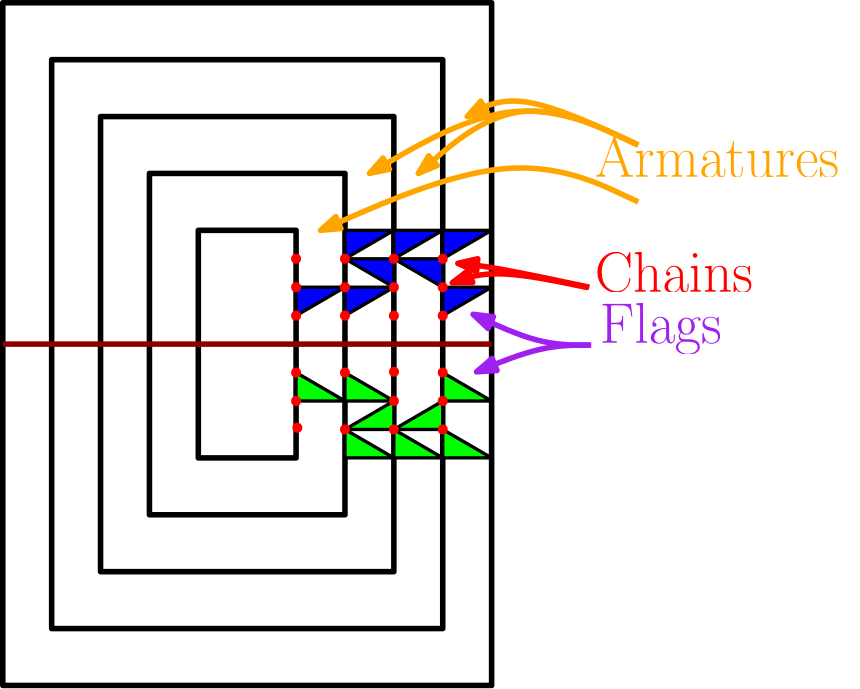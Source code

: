 <?xml version="1.0"?>
<!DOCTYPE ipe SYSTEM "ipe.dtd">
<ipe version="70005" creator="Ipe 7.1.4">
<info created="D:20140708124627" modified="D:20140821200013"/>
<ipestyle name="basic">
<symbol name="arrow/arc(spx)">
<path stroke="sym-stroke" fill="sym-stroke" pen="sym-pen">
0 0 m
-1 0.333 l
-1 -0.333 l
h
</path>
</symbol>
<symbol name="arrow/farc(spx)">
<path stroke="sym-stroke" fill="white" pen="sym-pen">
0 0 m
-1 0.333 l
-1 -0.333 l
h
</path>
</symbol>
<symbol name="mark/circle(sx)" transformations="translations">
<path fill="sym-stroke">
0.6 0 0 0.6 0 0 e
0.4 0 0 0.4 0 0 e
</path>
</symbol>
<symbol name="mark/disk(sx)" transformations="translations">
<path fill="sym-stroke">
0.6 0 0 0.6 0 0 e
</path>
</symbol>
<symbol name="mark/fdisk(sfx)" transformations="translations">
<group>
<path fill="sym-fill">
0.5 0 0 0.5 0 0 e
</path>
<path fill="sym-stroke" fillrule="eofill">
0.6 0 0 0.6 0 0 e
0.4 0 0 0.4 0 0 e
</path>
</group>
</symbol>
<symbol name="mark/box(sx)" transformations="translations">
<path fill="sym-stroke" fillrule="eofill">
-0.6 -0.6 m
0.6 -0.6 l
0.6 0.6 l
-0.6 0.6 l
h
-0.4 -0.4 m
0.4 -0.4 l
0.4 0.4 l
-0.4 0.4 l
h
</path>
</symbol>
<symbol name="mark/square(sx)" transformations="translations">
<path fill="sym-stroke">
-0.6 -0.6 m
0.6 -0.6 l
0.6 0.6 l
-0.6 0.6 l
h
</path>
</symbol>
<symbol name="mark/fsquare(sfx)" transformations="translations">
<group>
<path fill="sym-fill">
-0.5 -0.5 m
0.5 -0.5 l
0.5 0.5 l
-0.5 0.5 l
h
</path>
<path fill="sym-stroke" fillrule="eofill">
-0.6 -0.6 m
0.6 -0.6 l
0.6 0.6 l
-0.6 0.6 l
h
-0.4 -0.4 m
0.4 -0.4 l
0.4 0.4 l
-0.4 0.4 l
h
</path>
</group>
</symbol>
<symbol name="mark/cross(sx)" transformations="translations">
<group>
<path fill="sym-stroke">
-0.43 -0.57 m
0.57 0.43 l
0.43 0.57 l
-0.57 -0.43 l
h
</path>
<path fill="sym-stroke">
-0.43 0.57 m
0.57 -0.43 l
0.43 -0.57 l
-0.57 0.43 l
h
</path>
</group>
</symbol>
<symbol name="arrow/fnormal(spx)">
<path stroke="sym-stroke" fill="white" pen="sym-pen">
0 0 m
-1 0.333 l
-1 -0.333 l
h
</path>
</symbol>
<symbol name="arrow/pointed(spx)">
<path stroke="sym-stroke" fill="sym-stroke" pen="sym-pen">
0 0 m
-1 0.333 l
-0.8 0 l
-1 -0.333 l
h
</path>
</symbol>
<symbol name="arrow/fpointed(spx)">
<path stroke="sym-stroke" fill="white" pen="sym-pen">
0 0 m
-1 0.333 l
-0.8 0 l
-1 -0.333 l
h
</path>
</symbol>
<symbol name="arrow/linear(spx)">
<path stroke="sym-stroke" pen="sym-pen">
-1 0.333 m
0 0 l
-1 -0.333 l
</path>
</symbol>
<symbol name="arrow/fdouble(spx)">
<path stroke="sym-stroke" fill="white" pen="sym-pen">
0 0 m
-1 0.333 l
-1 -0.333 l
h
-1 0 m
-2 0.333 l
-2 -0.333 l
h
</path>
</symbol>
<symbol name="arrow/double(spx)">
<path stroke="sym-stroke" fill="sym-stroke" pen="sym-pen">
0 0 m
-1 0.333 l
-1 -0.333 l
h
-1 0 m
-2 0.333 l
-2 -0.333 l
h
</path>
</symbol>
<pen name="heavier" value="0.8"/>
<pen name="fat" value="1.2"/>
<pen name="ultrafat" value="2"/>
<symbolsize name="large" value="5"/>
<symbolsize name="small" value="2"/>
<symbolsize name="tiny" value="1.1"/>
<arrowsize name="large" value="10"/>
<arrowsize name="small" value="5"/>
<arrowsize name="tiny" value="3"/>
<color name="red" value="1 0 0"/>
<color name="green" value="0 1 0"/>
<color name="blue" value="0 0 1"/>
<color name="yellow" value="1 1 0"/>
<color name="orange" value="1 0.647 0"/>
<color name="gold" value="1 0.843 0"/>
<color name="purple" value="0.627 0.125 0.941"/>
<color name="gray" value="0.745"/>
<color name="brown" value="0.647 0.165 0.165"/>
<color name="navy" value="0 0 0.502"/>
<color name="pink" value="1 0.753 0.796"/>
<color name="seagreen" value="0.18 0.545 0.341"/>
<color name="turquoise" value="0.251 0.878 0.816"/>
<color name="violet" value="0.933 0.51 0.933"/>
<color name="darkblue" value="0 0 0.545"/>
<color name="darkcyan" value="0 0.545 0.545"/>
<color name="darkgray" value="0.663"/>
<color name="darkgreen" value="0 0.392 0"/>
<color name="darkmagenta" value="0.545 0 0.545"/>
<color name="darkorange" value="1 0.549 0"/>
<color name="darkred" value="0.545 0 0"/>
<color name="lightblue" value="0.678 0.847 0.902"/>
<color name="lightcyan" value="0.878 1 1"/>
<color name="lightgray" value="0.827"/>
<color name="lightgreen" value="0.565 0.933 0.565"/>
<color name="lightyellow" value="1 1 0.878"/>
<dashstyle name="dashed" value="[4] 0"/>
<dashstyle name="dotted" value="[1 3] 0"/>
<dashstyle name="dash dotted" value="[4 2 1 2] 0"/>
<dashstyle name="dash dot dotted" value="[4 2 1 2 1 2] 0"/>
<textsize name="large" value="\large"/>
<textsize name="Large" value="\Large"/>
<textsize name="LARGE" value="\LARGE"/>
<textsize name="huge" value="\huge"/>
<textsize name="Huge" value="\Huge"/>
<textsize name="small" value="\small"/>
<textsize name="footnote" value="\footnotesize"/>
<textsize name="tiny" value="\tiny"/>
<textstyle name="center" begin="\begin{center}" end="\end{center}"/>
<textstyle name="itemize" begin="\begin{itemize}" end="\end{itemize}"/>
<textstyle name="item" begin="\begin{itemize}\item{}" end="\end{itemize}"/>
<gridsize name="4 pts" value="4"/>
<gridsize name="8 pts (~3 mm)" value="8"/>
<gridsize name="16 pts (~6 mm)" value="16"/>
<gridsize name="32 pts (~12 mm)" value="32"/>
<gridsize name="10 pts (~3.5 mm)" value="10"/>
<gridsize name="20 pts (~7 mm)" value="20"/>
<gridsize name="14 pts (~5 mm)" value="14"/>
<gridsize name="28 pts (~10 mm)" value="28"/>
<gridsize name="56 pts (~20 mm)" value="56"/>
<anglesize name="90 deg" value="90"/>
<anglesize name="60 deg" value="60"/>
<anglesize name="45 deg" value="45"/>
<anglesize name="30 deg" value="30"/>
<anglesize name="22.5 deg" value="22.5"/>
<tiling name="falling" angle="-60" step="4" width="1"/>
<tiling name="rising" angle="30" step="4" width="1"/>
</ipestyle>
<page>
<layer name="alpha"/>
<view layers="alpha" active="alpha"/>
<path layer="alpha" matrix="0.549944 0 0 0.64 245.603 161.28" stroke="black" pen="ultrafat">
192 704 m
192 576 l
256 576 l
256 704 l
h
</path>
<path matrix="0.549944 0 0 0.64 245.603 161.28" stroke="black" pen="ultrafat">
160 736 m
160 544 l
288 544 l
288 736 l
h
</path>
<path matrix="0.549944 0 0 0.64 245.603 161.28" stroke="black" pen="ultrafat">
128 768 m
128 512 l
320 512 l
320 768 l
h
</path>
<path matrix="0.549944 0 0 0.64 245.603 161.28" stroke="black" pen="ultrafat">
96 800 m
96 480 l
352 480 l
352 800 l
h
</path>
<path matrix="0.549944 0 0 0.64 245.603 161.28" stroke="black" pen="ultrafat">
64 832 m
64 448 l
384 448 l
384 832 l
h
</path>
<path matrix="0.549944 0 0 0.64 245.603 161.28" stroke="darkred" pen="ultrafat">
64 640 m
384 640 l
</path>
<path matrix="0.549944 0 0 0.64 245.603 161.28" stroke="black" fill="blue" pen="fat">
256 656 m
288 672 l
256 672 l
h
</path>
<path matrix="0.549944 0 0 0.64 245.603 161.28" stroke="black" fill="blue" pen="fat">
288 656 m
320 672 l
288 672 l
h
</path>
<path matrix="0.549944 0 0 0.64 245.603 161.28" stroke="black" fill="blue" pen="fat">
352 656 m
384 672 l
352 672 l
h
</path>
<path matrix="0.549944 0 0 0.64 245.603 161.28" stroke="black" fill="blue" pen="fat">
352 672 m
320 688 l
352 688 l
h
</path>
<path matrix="0.549944 0 0 0.64 245.603 161.28" stroke="black" fill="blue" pen="fat">
320 672 m
288 688 l
320 688 l
h
</path>
<path matrix="0.549944 0 0 0.64 245.603 161.28" stroke="black" fill="blue" pen="fat">
288 688 m
320 704 l
288 704 l
h
</path>
<path matrix="0.549944 0 0 0.64 245.603 161.28" stroke="black" fill="blue" pen="fat">
320 688 m
352 704 l
320 704 l
h
</path>
<path matrix="0.549944 0 0 0.64 245.603 161.28" stroke="black" fill="blue" pen="fat">
352 688 m
384 704 l
352 704 l
h
</path>
<path matrix="0.549944 0 0 -0.64 245.603 980.48" stroke="black" fill="green" pen="fat">
256 656 m
288 672 l
256 672 l
h
</path>
<path matrix="0.549944 0 0 -0.64 245.603 980.48" stroke="black" fill="green" pen="fat">
288 656 m
320 672 l
288 672 l
h
</path>
<path matrix="0.549944 0 0 -0.64 245.603 980.48" stroke="black" fill="green" pen="fat">
352 656 m
384 672 l
352 672 l
h
</path>
<path matrix="0.549944 0 0 -0.64 245.603 980.48" stroke="black" fill="green" pen="fat">
352 672 m
320 688 l
352 688 l
h
</path>
<path matrix="0.549944 0 0 -0.64 245.603 980.48" stroke="black" fill="green" pen="fat">
320 672 m
288 688 l
320 688 l
h
</path>
<path matrix="0.549944 0 0 -0.64 245.603 980.48" stroke="black" fill="green" pen="fat">
288 688 m
320 704 l
288 704 l
h
</path>
<path matrix="0.549944 0 0 -0.64 245.603 980.48" stroke="black" fill="green" pen="fat">
320 688 m
352 704 l
320 704 l
h
</path>
<path matrix="0.549944 0 0 -0.64 245.603 980.48" stroke="black" fill="green" pen="fat">
352 688 m
384 704 l
352 704 l
h
</path>
<use matrix="0.549944 0 0 0.64 245.603 161.28" name="mark/disk(sx)" pos="352 624" size="normal" stroke="red"/>
<use matrix="0.549944 0 0 0.64 245.603 161.28" name="mark/disk(sx)" pos="352 608" size="normal" stroke="red"/>
<use matrix="0.549944 0 0 0.64 245.603 161.28" name="mark/disk(sx)" pos="352 592" size="normal" stroke="red"/>
<use matrix="0.549944 0 0 0.64 245.603 161.28" name="mark/disk(sx)" pos="320 592" size="normal" stroke="red"/>
<use matrix="0.549944 0 0 0.64 245.603 161.28" name="mark/disk(sx)" pos="320 608" size="normal" stroke="red"/>
<use matrix="0.549944 0 0 0.64 245.603 161.28" name="mark/disk(sx)" pos="320.118 624.462" size="normal" stroke="red"/>
<use matrix="0.549944 0 0 0.64 245.603 161.28" name="mark/disk(sx)" pos="288 624" size="normal" stroke="red"/>
<use matrix="0.549944 0 0 0.64 245.603 161.28" name="mark/disk(sx)" pos="256 624" size="normal" stroke="red"/>
<use matrix="0.549944 0 0 0.64 245.603 161.28" name="mark/disk(sx)" pos="256 608" size="normal" stroke="red"/>
<use matrix="0.549944 0 0 0.64 245.603 161.28" name="mark/disk(sx)" pos="256.826 592.95" size="normal" stroke="red"/>
<use matrix="0.549944 0 0 0.64 245.603 161.28" name="mark/disk(sx)" pos="288 592" size="normal" stroke="red"/>
<use matrix="0.549944 0 0 0.64 245.603 161.28" name="mark/disk(sx)" pos="352 656" size="normal" stroke="red"/>
<use matrix="0.549944 0 0 0.64 245.603 161.28" name="mark/disk(sx)" pos="320 656" size="normal" stroke="red"/>
<use matrix="0.549944 0 0 0.64 245.603 161.28" name="mark/disk(sx)" pos="288 656" size="normal" stroke="red"/>
<use matrix="0.549944 0 0 0.64 245.603 161.28" name="mark/disk(sx)" pos="256 656" size="normal" stroke="red"/>
<use matrix="0.549944 0 0 0.64 245.603 161.28" name="mark/disk(sx)" pos="256 672" size="normal" stroke="red"/>
<use matrix="0.549944 0 0 0.64 245.603 161.28" name="mark/disk(sx)" pos="288 672" size="normal" stroke="red"/>
<use matrix="0.549944 0 0 0.64 245.603 161.28" name="mark/disk(sx)" pos="256 688" size="normal" stroke="red"/>
<use matrix="0.549944 0 0 0.64 245.603 161.28" name="mark/disk(sx)" pos="288 688" size="normal" stroke="red"/>
<use matrix="0.549944 0 0 0.64 245.603 161.28" name="mark/disk(sx)" pos="320 688" size="normal" stroke="red"/>
<use matrix="0.549944 0 0 0.64 245.603 161.28" name="mark/disk(sx)" pos="352 688" size="normal" stroke="red"/>
<use matrix="0.549944 0 0 0.64 245.603 161.28" name="mark/disk(sx)" pos="352 672" size="normal" stroke="red"/>
<use matrix="0.549944 0 0 0.64 245.603 161.28" name="mark/disk(sx)" pos="320 672" size="normal" stroke="red"/>
<path matrix="0.549944 0 0 0.64 245.603 161.28" stroke="orange" pen="ultrafat" arrow="normal/normal">
480 752 m
400 784
368 768 s
</path>
<path matrix="0.549944 0 0 0.64 245.603 161.28" stroke="orange" pen="ultrafat" arrow="normal/normal">
480 752 m
400 784
336 736 s
</path>
<path matrix="0.549944 0 0 0.64 245.603 161.28" stroke="orange" pen="ultrafat" arrow="normal/normal">
480 752 m
400 784
304 736 s
</path>
<path matrix="0.549944 0 0 0.64 245.603 161.28" stroke="orange" pen="ultrafat" arrow="normal/normal">
480 720 m
400 752
272 704 s
</path>
<text matrix="0.549944 0 0 0.64 221.072 160.115" transformations="translations" pos="496 736" stroke="orange" type="label" valign="baseline" size="huge">Armatures
</text>
<path matrix="0.549944 0 0 0.64 245.603 161.28" stroke="red" pen="ultrafat" arrow="normal/normal">
448 672 m
384.158 683.602
361.854 685.423 s
</path>
<path matrix="0.549944 0 0 0.64 245.603 161.28" stroke="red" pen="ultrafat" arrow="normal/normal">
446.971 671.768 m
385.523 682.692
358.213 674.499 s
</path>
<text matrix="0.549944 0 0 0.64 240.346 159.532" transformations="translations" pos="461.081 672.223" stroke="red" type="label" valign="baseline" size="huge">Chains</text>
<path matrix="0.549944 0 0 0.64 245.603 161.28" stroke="purple" pen="ultrafat" arrow="normal/normal">
449.246 639.451 m
416.93 639.451
374.144 624.431 s
</path>
<path matrix="0.549944 0 0 0.64 245.603 161.28" stroke="purple" pen="ultrafat" arrow="normal/normal">
448.336 639.451 m
415.109 639.451
371.868 656.748 s
</path>
<text matrix="0.549944 0 0 0.64 245.603 161.28" transformations="translations" pos="454.708 640.817" stroke="purple" type="label" valign="baseline" size="huge">Flags</text>
</page>
</ipe>
